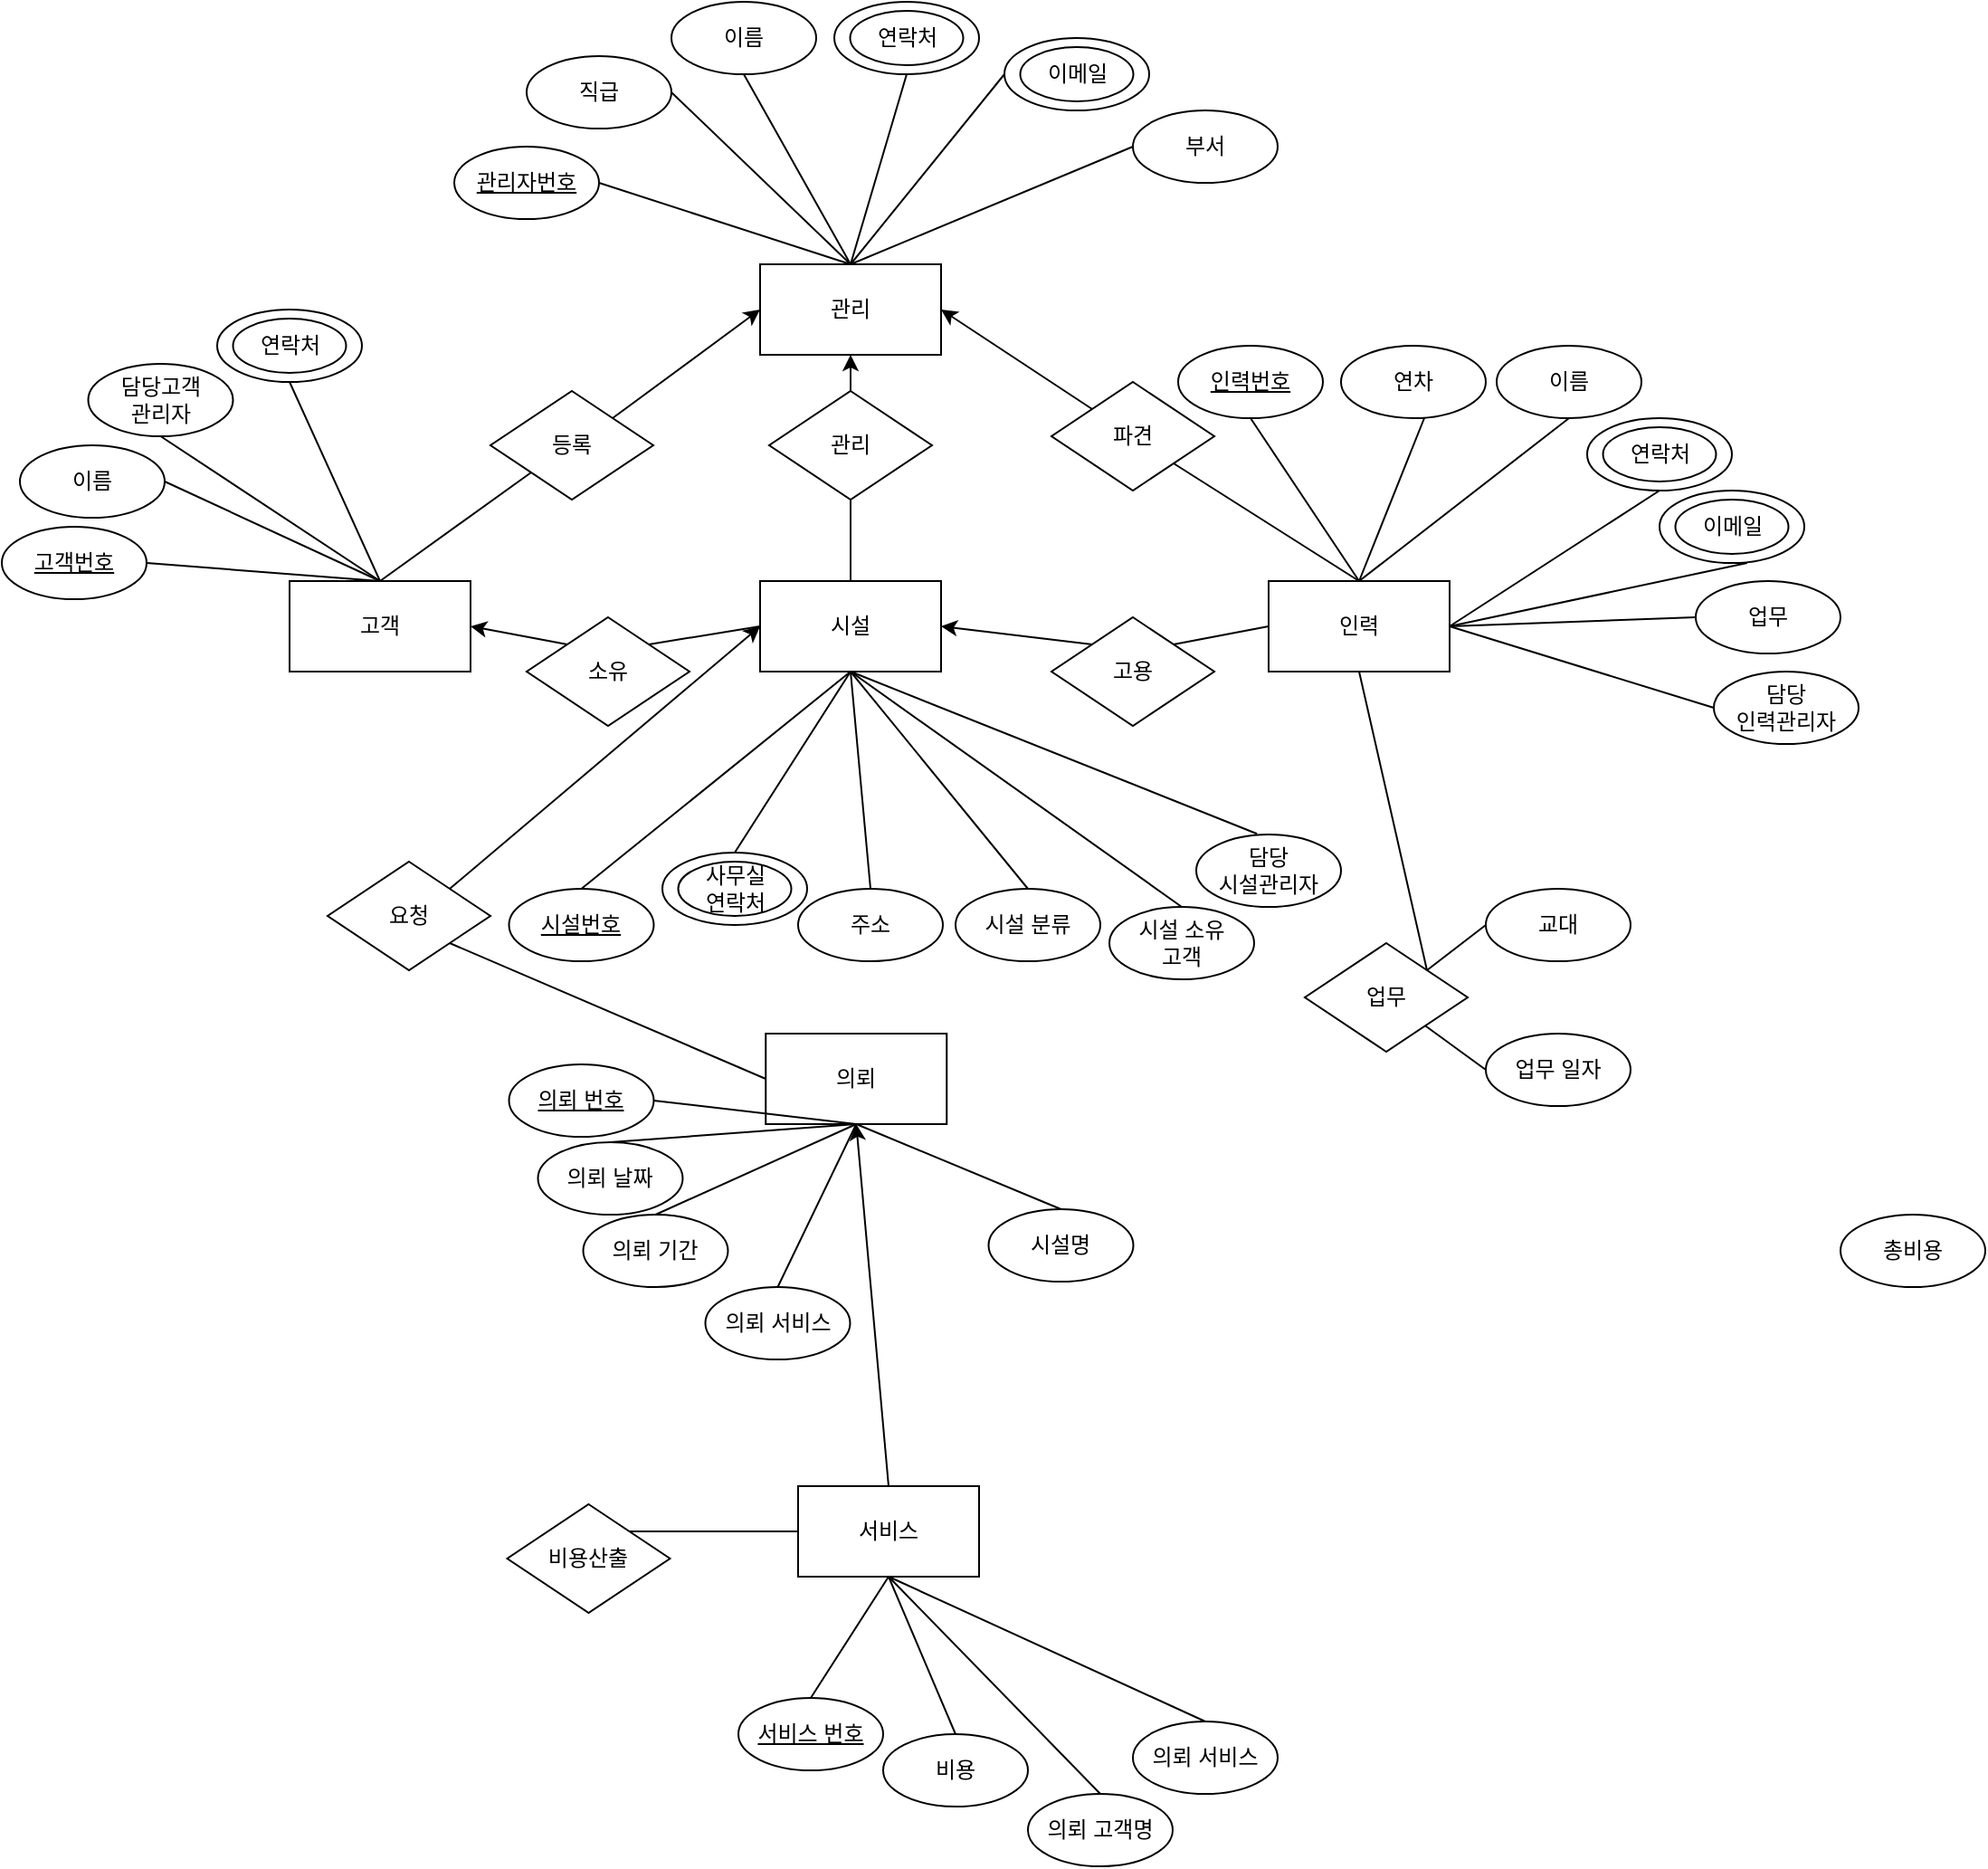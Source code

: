 <mxfile version="13.8.0" type="github">
  <diagram id="VaJ7-ko4y-uZnoXssvZx" name="Page-1">
    <mxGraphModel dx="1483" dy="829" grid="1" gridSize="10" guides="1" tooltips="1" connect="1" arrows="1" fold="1" page="1" pageScale="1" pageWidth="1169" pageHeight="1654" math="0" shadow="0">
      <root>
        <mxCell id="0" />
        <mxCell id="1" parent="0" />
        <mxCell id="TSpwij709v6648APm9oL-2" value="관리" style="rounded=0;whiteSpace=wrap;html=1;" parent="1" vertex="1">
          <mxGeometry x="469" y="205" width="100" height="50" as="geometry" />
        </mxCell>
        <mxCell id="TSpwij709v6648APm9oL-3" value="인력" style="rounded=0;whiteSpace=wrap;html=1;" parent="1" vertex="1">
          <mxGeometry x="750" y="380" width="100" height="50" as="geometry" />
        </mxCell>
        <mxCell id="TSpwij709v6648APm9oL-4" value="고객" style="rounded=0;whiteSpace=wrap;html=1;" parent="1" vertex="1">
          <mxGeometry x="209" y="380" width="100" height="50" as="geometry" />
        </mxCell>
        <mxCell id="TSpwij709v6648APm9oL-5" value="시설" style="rounded=0;whiteSpace=wrap;html=1;" parent="1" vertex="1">
          <mxGeometry x="469" y="380" width="100" height="50" as="geometry" />
        </mxCell>
        <mxCell id="TSpwij709v6648APm9oL-10" value="&lt;u&gt;관리자번호&lt;/u&gt;" style="ellipse;whiteSpace=wrap;html=1;" parent="1" vertex="1">
          <mxGeometry x="300" y="140" width="80" height="40" as="geometry" />
        </mxCell>
        <mxCell id="TSpwij709v6648APm9oL-14" value="이름" style="ellipse;whiteSpace=wrap;html=1;" parent="1" vertex="1">
          <mxGeometry x="420" y="60" width="80" height="40" as="geometry" />
        </mxCell>
        <mxCell id="TSpwij709v6648APm9oL-15" value="직급" style="ellipse;whiteSpace=wrap;html=1;" parent="1" vertex="1">
          <mxGeometry x="340" y="90" width="80" height="40" as="geometry" />
        </mxCell>
        <mxCell id="TSpwij709v6648APm9oL-16" value="" style="ellipse;whiteSpace=wrap;html=1;shadow=0;" parent="1" vertex="1">
          <mxGeometry x="510" y="60" width="80" height="40" as="geometry" />
        </mxCell>
        <mxCell id="TSpwij709v6648APm9oL-17" value="" style="ellipse;whiteSpace=wrap;html=1;" parent="1" vertex="1">
          <mxGeometry x="604" y="80" width="80" height="40" as="geometry" />
        </mxCell>
        <mxCell id="TSpwij709v6648APm9oL-20" value="부서" style="ellipse;whiteSpace=wrap;html=1;" parent="1" vertex="1">
          <mxGeometry x="675" y="120" width="80" height="40" as="geometry" />
        </mxCell>
        <mxCell id="TSpwij709v6648APm9oL-23" value="" style="endArrow=none;html=1;entryX=0.5;entryY=0;entryDx=0;entryDy=0;exitX=1;exitY=0.5;exitDx=0;exitDy=0;" parent="1" source="TSpwij709v6648APm9oL-10" target="TSpwij709v6648APm9oL-2" edge="1">
          <mxGeometry width="50" height="50" relative="1" as="geometry">
            <mxPoint x="379" y="235" as="sourcePoint" />
            <mxPoint x="679" y="285" as="targetPoint" />
          </mxGeometry>
        </mxCell>
        <mxCell id="TSpwij709v6648APm9oL-24" value="" style="endArrow=none;html=1;entryX=0.5;entryY=0;entryDx=0;entryDy=0;exitX=1;exitY=0.5;exitDx=0;exitDy=0;" parent="1" source="TSpwij709v6648APm9oL-15" target="TSpwij709v6648APm9oL-2" edge="1">
          <mxGeometry width="50" height="50" relative="1" as="geometry">
            <mxPoint x="399" y="180" as="sourcePoint" />
            <mxPoint x="489" y="175" as="targetPoint" />
          </mxGeometry>
        </mxCell>
        <mxCell id="TSpwij709v6648APm9oL-25" value="" style="endArrow=none;html=1;entryX=0.5;entryY=0;entryDx=0;entryDy=0;exitX=0.5;exitY=1;exitDx=0;exitDy=0;" parent="1" source="TSpwij709v6648APm9oL-14" target="TSpwij709v6648APm9oL-2" edge="1">
          <mxGeometry width="50" height="50" relative="1" as="geometry">
            <mxPoint x="409" y="135" as="sourcePoint" />
            <mxPoint x="489" y="180" as="targetPoint" />
          </mxGeometry>
        </mxCell>
        <mxCell id="TSpwij709v6648APm9oL-26" value="" style="endArrow=none;html=1;entryX=0.5;entryY=0;entryDx=0;entryDy=0;exitX=0.5;exitY=1;exitDx=0;exitDy=0;" parent="1" source="TSpwij709v6648APm9oL-16" target="TSpwij709v6648APm9oL-2" edge="1">
          <mxGeometry width="50" height="50" relative="1" as="geometry">
            <mxPoint x="429" y="115" as="sourcePoint" />
            <mxPoint x="489" y="210" as="targetPoint" />
          </mxGeometry>
        </mxCell>
        <mxCell id="TSpwij709v6648APm9oL-27" value="" style="endArrow=none;html=1;exitX=0;exitY=0.5;exitDx=0;exitDy=0;entryX=0.5;entryY=0;entryDx=0;entryDy=0;" parent="1" source="TSpwij709v6648APm9oL-17" target="TSpwij709v6648APm9oL-2" edge="1">
          <mxGeometry width="50" height="50" relative="1" as="geometry">
            <mxPoint x="519" y="115" as="sourcePoint" />
            <mxPoint x="609" y="205" as="targetPoint" />
          </mxGeometry>
        </mxCell>
        <mxCell id="TSpwij709v6648APm9oL-28" value="" style="endArrow=none;html=1;exitX=0;exitY=0.5;exitDx=0;exitDy=0;" parent="1" source="TSpwij709v6648APm9oL-20" edge="1">
          <mxGeometry width="50" height="50" relative="1" as="geometry">
            <mxPoint x="608.5" y="115" as="sourcePoint" />
            <mxPoint x="519" y="205" as="targetPoint" />
          </mxGeometry>
        </mxCell>
        <mxCell id="TSpwij709v6648APm9oL-30" value="이름" style="ellipse;whiteSpace=wrap;html=1;" parent="1" vertex="1">
          <mxGeometry x="60" y="305" width="80" height="40" as="geometry" />
        </mxCell>
        <mxCell id="TSpwij709v6648APm9oL-31" value="&lt;u&gt;고객번호&lt;/u&gt;" style="ellipse;whiteSpace=wrap;html=1;" parent="1" vertex="1">
          <mxGeometry x="50" y="350" width="80" height="40" as="geometry" />
        </mxCell>
        <mxCell id="TSpwij709v6648APm9oL-32" value="" style="ellipse;whiteSpace=wrap;html=1;" parent="1" vertex="1">
          <mxGeometry x="169" y="230" width="80" height="40" as="geometry" />
        </mxCell>
        <mxCell id="TSpwij709v6648APm9oL-33" value="담당고객&lt;br&gt;관리자" style="ellipse;whiteSpace=wrap;html=1;" parent="1" vertex="1">
          <mxGeometry x="97.75" y="260" width="80" height="40" as="geometry" />
        </mxCell>
        <mxCell id="TSpwij709v6648APm9oL-35" value="" style="endArrow=none;html=1;entryX=0.5;entryY=0;entryDx=0;entryDy=0;exitX=0.5;exitY=1;exitDx=0;exitDy=0;" parent="1" source="TSpwij709v6648APm9oL-32" target="TSpwij709v6648APm9oL-4" edge="1">
          <mxGeometry width="50" height="50" relative="1" as="geometry">
            <mxPoint x="299" y="515" as="sourcePoint" />
            <mxPoint x="259" y="370" as="targetPoint" />
          </mxGeometry>
        </mxCell>
        <mxCell id="TSpwij709v6648APm9oL-36" value="" style="endArrow=none;html=1;entryX=0.5;entryY=0;entryDx=0;entryDy=0;exitX=1;exitY=0.5;exitDx=0;exitDy=0;" parent="1" source="TSpwij709v6648APm9oL-31" target="TSpwij709v6648APm9oL-4" edge="1">
          <mxGeometry width="50" height="50" relative="1" as="geometry">
            <mxPoint x="149" y="420" as="sourcePoint" />
            <mxPoint x="259" y="370" as="targetPoint" />
          </mxGeometry>
        </mxCell>
        <mxCell id="TSpwij709v6648APm9oL-37" value="" style="endArrow=none;html=1;exitX=1;exitY=0.5;exitDx=0;exitDy=0;entryX=0.5;entryY=0;entryDx=0;entryDy=0;" parent="1" source="TSpwij709v6648APm9oL-30" target="TSpwij709v6648APm9oL-4" edge="1">
          <mxGeometry width="50" height="50" relative="1" as="geometry">
            <mxPoint x="139" y="370" as="sourcePoint" />
            <mxPoint x="259" y="370" as="targetPoint" />
          </mxGeometry>
        </mxCell>
        <mxCell id="TSpwij709v6648APm9oL-38" value="" style="endArrow=none;html=1;exitX=0.5;exitY=1;exitDx=0;exitDy=0;entryX=0.5;entryY=0;entryDx=0;entryDy=0;" parent="1" source="TSpwij709v6648APm9oL-33" target="TSpwij709v6648APm9oL-4" edge="1">
          <mxGeometry width="50" height="50" relative="1" as="geometry">
            <mxPoint x="559" y="355" as="sourcePoint" />
            <mxPoint x="259" y="370" as="targetPoint" />
          </mxGeometry>
        </mxCell>
        <mxCell id="TSpwij709v6648APm9oL-39" value="&lt;u&gt;인력번호&lt;/u&gt;" style="ellipse;whiteSpace=wrap;html=1;" parent="1" vertex="1">
          <mxGeometry x="700" y="250" width="80" height="40" as="geometry" />
        </mxCell>
        <mxCell id="TSpwij709v6648APm9oL-40" value="연차" style="ellipse;whiteSpace=wrap;html=1;" parent="1" vertex="1">
          <mxGeometry x="790" y="250" width="80" height="40" as="geometry" />
        </mxCell>
        <mxCell id="TSpwij709v6648APm9oL-41" value="이름" style="ellipse;whiteSpace=wrap;html=1;" parent="1" vertex="1">
          <mxGeometry x="876" y="250" width="80" height="40" as="geometry" />
        </mxCell>
        <mxCell id="TSpwij709v6648APm9oL-42" value="" style="ellipse;whiteSpace=wrap;html=1;" parent="1" vertex="1">
          <mxGeometry x="926" y="290" width="80" height="40" as="geometry" />
        </mxCell>
        <mxCell id="TSpwij709v6648APm9oL-43" value="" style="ellipse;whiteSpace=wrap;html=1;" parent="1" vertex="1">
          <mxGeometry x="966" y="330" width="80" height="40" as="geometry" />
        </mxCell>
        <mxCell id="TSpwij709v6648APm9oL-45" value="담당&lt;br&gt;인력관리자" style="ellipse;whiteSpace=wrap;html=1;" parent="1" vertex="1">
          <mxGeometry x="996" y="430" width="80" height="40" as="geometry" />
        </mxCell>
        <mxCell id="TSpwij709v6648APm9oL-46" value="" style="endArrow=none;html=1;entryX=0.5;entryY=1;entryDx=0;entryDy=0;exitX=0.5;exitY=0;exitDx=0;exitDy=0;" parent="1" source="TSpwij709v6648APm9oL-3" target="TSpwij709v6648APm9oL-39" edge="1">
          <mxGeometry width="50" height="50" relative="1" as="geometry">
            <mxPoint x="866" y="380" as="sourcePoint" />
            <mxPoint x="746" y="300" as="targetPoint" />
          </mxGeometry>
        </mxCell>
        <mxCell id="TSpwij709v6648APm9oL-47" value="" style="endArrow=none;html=1;entryX=0.5;entryY=1;entryDx=0;entryDy=0;" parent="1" edge="1">
          <mxGeometry width="50" height="50" relative="1" as="geometry">
            <mxPoint x="800" y="380" as="sourcePoint" />
            <mxPoint x="836" y="290" as="targetPoint" />
          </mxGeometry>
        </mxCell>
        <mxCell id="TSpwij709v6648APm9oL-48" value="" style="endArrow=none;html=1;entryX=0.5;entryY=1;entryDx=0;entryDy=0;exitX=0.5;exitY=0;exitDx=0;exitDy=0;" parent="1" source="TSpwij709v6648APm9oL-3" edge="1" target="TSpwij709v6648APm9oL-41">
          <mxGeometry width="50" height="50" relative="1" as="geometry">
            <mxPoint x="956" y="380" as="sourcePoint" />
            <mxPoint x="926" y="290" as="targetPoint" />
          </mxGeometry>
        </mxCell>
        <mxCell id="TSpwij709v6648APm9oL-49" value="" style="endArrow=none;html=1;entryX=0.5;entryY=1;entryDx=0;entryDy=0;exitX=1;exitY=0.5;exitDx=0;exitDy=0;" parent="1" source="TSpwij709v6648APm9oL-3" edge="1">
          <mxGeometry width="50" height="50" relative="1" as="geometry">
            <mxPoint x="916" y="400" as="sourcePoint" />
            <mxPoint x="966" y="330" as="targetPoint" />
          </mxGeometry>
        </mxCell>
        <mxCell id="TSpwij709v6648APm9oL-50" value="" style="endArrow=none;html=1;exitX=1;exitY=0.5;exitDx=0;exitDy=0;entryX=0.605;entryY=1;entryDx=0;entryDy=0;entryPerimeter=0;" parent="1" source="TSpwij709v6648APm9oL-3" target="TSpwij709v6648APm9oL-43" edge="1">
          <mxGeometry width="50" height="50" relative="1" as="geometry">
            <mxPoint x="956" y="442.5" as="sourcePoint" />
            <mxPoint x="1006" y="368" as="targetPoint" />
          </mxGeometry>
        </mxCell>
        <mxCell id="TSpwij709v6648APm9oL-52" value="" style="endArrow=none;html=1;entryX=0;entryY=0.5;entryDx=0;entryDy=0;exitX=1;exitY=0.5;exitDx=0;exitDy=0;" parent="1" source="TSpwij709v6648APm9oL-3" target="TSpwij709v6648APm9oL-45" edge="1">
          <mxGeometry width="50" height="50" relative="1" as="geometry">
            <mxPoint x="656" y="540" as="sourcePoint" />
            <mxPoint x="706" y="490" as="targetPoint" />
          </mxGeometry>
        </mxCell>
        <mxCell id="TSpwij709v6648APm9oL-53" value="&lt;u&gt;시설번호&lt;/u&gt;" style="ellipse;whiteSpace=wrap;html=1;" parent="1" vertex="1">
          <mxGeometry x="330.25" y="550" width="80" height="40" as="geometry" />
        </mxCell>
        <mxCell id="TSpwij709v6648APm9oL-54" value="" style="ellipse;whiteSpace=wrap;html=1;" parent="1" vertex="1">
          <mxGeometry x="415" y="530" width="80" height="40" as="geometry" />
        </mxCell>
        <mxCell id="TSpwij709v6648APm9oL-55" value="주소" style="ellipse;whiteSpace=wrap;html=1;" parent="1" vertex="1">
          <mxGeometry x="490" y="550" width="80" height="40" as="geometry" />
        </mxCell>
        <mxCell id="TSpwij709v6648APm9oL-56" value="시설 분류" style="ellipse;whiteSpace=wrap;html=1;" parent="1" vertex="1">
          <mxGeometry x="577" y="550" width="80" height="40" as="geometry" />
        </mxCell>
        <mxCell id="TSpwij709v6648APm9oL-57" value="시설 소유 &lt;br&gt;고객" style="ellipse;whiteSpace=wrap;html=1;" parent="1" vertex="1">
          <mxGeometry x="662" y="560" width="80" height="40" as="geometry" />
        </mxCell>
        <mxCell id="TSpwij709v6648APm9oL-58" value="담당&lt;br&gt;시설관리자" style="ellipse;whiteSpace=wrap;html=1;" parent="1" vertex="1">
          <mxGeometry x="710" y="520" width="80" height="40" as="geometry" />
        </mxCell>
        <mxCell id="TSpwij709v6648APm9oL-59" value="" style="endArrow=none;html=1;entryX=0.5;entryY=1;entryDx=0;entryDy=0;exitX=0.5;exitY=0;exitDx=0;exitDy=0;" parent="1" source="TSpwij709v6648APm9oL-53" target="TSpwij709v6648APm9oL-5" edge="1">
          <mxGeometry width="50" height="50" relative="1" as="geometry">
            <mxPoint x="300" y="500" as="sourcePoint" />
            <mxPoint x="350" y="450" as="targetPoint" />
          </mxGeometry>
        </mxCell>
        <mxCell id="TSpwij709v6648APm9oL-60" value="" style="endArrow=none;html=1;entryX=0.42;entryY=-0.01;entryDx=0;entryDy=0;exitX=0.5;exitY=1;exitDx=0;exitDy=0;entryPerimeter=0;" parent="1" source="TSpwij709v6648APm9oL-5" target="TSpwij709v6648APm9oL-58" edge="1">
          <mxGeometry width="50" height="50" relative="1" as="geometry">
            <mxPoint x="560" y="590" as="sourcePoint" />
            <mxPoint x="620" y="540" as="targetPoint" />
          </mxGeometry>
        </mxCell>
        <mxCell id="TSpwij709v6648APm9oL-61" value="" style="endArrow=none;html=1;entryX=0.5;entryY=1;entryDx=0;entryDy=0;exitX=0.5;exitY=0;exitDx=0;exitDy=0;" parent="1" source="TSpwij709v6648APm9oL-54" target="TSpwij709v6648APm9oL-5" edge="1">
          <mxGeometry width="50" height="50" relative="1" as="geometry">
            <mxPoint x="300" y="500" as="sourcePoint" />
            <mxPoint x="350" y="450" as="targetPoint" />
          </mxGeometry>
        </mxCell>
        <mxCell id="TSpwij709v6648APm9oL-62" value="" style="endArrow=none;html=1;entryX=0.5;entryY=0;entryDx=0;entryDy=0;exitX=0.5;exitY=1;exitDx=0;exitDy=0;" parent="1" source="TSpwij709v6648APm9oL-5" target="TSpwij709v6648APm9oL-55" edge="1">
          <mxGeometry width="50" height="50" relative="1" as="geometry">
            <mxPoint x="630" y="750" as="sourcePoint" />
            <mxPoint x="600" y="700" as="targetPoint" />
          </mxGeometry>
        </mxCell>
        <mxCell id="TSpwij709v6648APm9oL-63" value="" style="endArrow=none;html=1;entryX=0.5;entryY=0;entryDx=0;entryDy=0;exitX=0.5;exitY=1;exitDx=0;exitDy=0;" parent="1" source="TSpwij709v6648APm9oL-5" target="TSpwij709v6648APm9oL-56" edge="1">
          <mxGeometry width="50" height="50" relative="1" as="geometry">
            <mxPoint x="300" y="500" as="sourcePoint" />
            <mxPoint x="350" y="450" as="targetPoint" />
          </mxGeometry>
        </mxCell>
        <mxCell id="TSpwij709v6648APm9oL-64" value="" style="endArrow=none;html=1;entryX=0.5;entryY=0;entryDx=0;entryDy=0;exitX=0.5;exitY=1;exitDx=0;exitDy=0;" parent="1" source="TSpwij709v6648APm9oL-5" target="TSpwij709v6648APm9oL-57" edge="1">
          <mxGeometry width="50" height="50" relative="1" as="geometry">
            <mxPoint x="300" y="500" as="sourcePoint" />
            <mxPoint x="350" y="450" as="targetPoint" />
          </mxGeometry>
        </mxCell>
        <mxCell id="TSpwij709v6648APm9oL-71" value="비용" style="ellipse;whiteSpace=wrap;html=1;" parent="1" vertex="1">
          <mxGeometry x="537" y="1017" width="80" height="40" as="geometry" />
        </mxCell>
        <mxCell id="TSpwij709v6648APm9oL-72" value="의뢰 서비스" style="ellipse;whiteSpace=wrap;html=1;" parent="1" vertex="1">
          <mxGeometry x="438.75" y="770" width="80" height="40" as="geometry" />
        </mxCell>
        <mxCell id="TSpwij709v6648APm9oL-80" value="서비스" style="rounded=0;whiteSpace=wrap;html=1;" parent="1" vertex="1">
          <mxGeometry x="490" y="880" width="100" height="50" as="geometry" />
        </mxCell>
        <mxCell id="TSpwij709v6648APm9oL-85" value="" style="endArrow=none;html=1;entryX=0.5;entryY=1;entryDx=0;entryDy=0;exitX=0.5;exitY=0;exitDx=0;exitDy=0;" parent="1" source="TSpwij709v6648APm9oL-72" target="AAbf7MKVsrqDV965MfIS-45" edge="1">
          <mxGeometry width="50" height="50" relative="1" as="geometry">
            <mxPoint x="842.13" y="525" as="sourcePoint" />
            <mxPoint x="892.13" y="475" as="targetPoint" />
          </mxGeometry>
        </mxCell>
        <mxCell id="TSpwij709v6648APm9oL-86" value="" style="endArrow=none;html=1;entryX=0.5;entryY=0;entryDx=0;entryDy=0;exitX=0.5;exitY=1;exitDx=0;exitDy=0;" parent="1" source="TSpwij709v6648APm9oL-80" target="TSpwij709v6648APm9oL-71" edge="1">
          <mxGeometry width="50" height="50" relative="1" as="geometry">
            <mxPoint x="532" y="755" as="sourcePoint" />
            <mxPoint x="582" y="705" as="targetPoint" />
          </mxGeometry>
        </mxCell>
        <mxCell id="TSpwij709v6648APm9oL-88" value="의뢰 날짜" style="ellipse;whiteSpace=wrap;html=1;" parent="1" vertex="1">
          <mxGeometry x="346.25" y="690" width="80" height="40" as="geometry" />
        </mxCell>
        <mxCell id="TSpwij709v6648APm9oL-108" value="업무" style="ellipse;whiteSpace=wrap;html=1;" parent="1" vertex="1">
          <mxGeometry x="986" y="380" width="80" height="40" as="geometry" />
        </mxCell>
        <mxCell id="TSpwij709v6648APm9oL-109" value="" style="endArrow=none;html=1;entryX=1;entryY=0.5;entryDx=0;entryDy=0;exitX=0;exitY=0.5;exitDx=0;exitDy=0;" parent="1" source="TSpwij709v6648APm9oL-108" target="TSpwij709v6648APm9oL-3" edge="1">
          <mxGeometry width="50" height="50" relative="1" as="geometry">
            <mxPoint x="806" y="550" as="sourcePoint" />
            <mxPoint x="856" y="500" as="targetPoint" />
          </mxGeometry>
        </mxCell>
        <mxCell id="7XClBno-C3_MwLmugMre-7" value="이메일" style="ellipse;whiteSpace=wrap;html=1;shadow=0;gradientColor=none;fontFamily=Helvetica;" parent="1" vertex="1">
          <mxGeometry x="612.75" y="85" width="62.5" height="30" as="geometry" />
        </mxCell>
        <mxCell id="7XClBno-C3_MwLmugMre-8" value="연락처" style="ellipse;whiteSpace=wrap;html=1;shadow=0;gradientColor=none;fontFamily=Helvetica;" parent="1" vertex="1">
          <mxGeometry x="518.75" y="65" width="62.5" height="30" as="geometry" />
        </mxCell>
        <mxCell id="7XClBno-C3_MwLmugMre-11" value="이메일" style="ellipse;whiteSpace=wrap;html=1;shadow=0;gradientColor=none;fontFamily=Helvetica;" parent="1" vertex="1">
          <mxGeometry x="974.75" y="335" width="62.5" height="30" as="geometry" />
        </mxCell>
        <mxCell id="7XClBno-C3_MwLmugMre-12" value="연락처" style="ellipse;whiteSpace=wrap;html=1;shadow=0;gradientColor=none;fontFamily=Helvetica;" parent="1" vertex="1">
          <mxGeometry x="934.75" y="295" width="62.5" height="30" as="geometry" />
        </mxCell>
        <mxCell id="7XClBno-C3_MwLmugMre-13" value="연락처" style="ellipse;whiteSpace=wrap;html=1;shadow=0;gradientColor=none;fontFamily=Helvetica;" parent="1" vertex="1">
          <mxGeometry x="177.75" y="235" width="62.5" height="30" as="geometry" />
        </mxCell>
        <mxCell id="7XClBno-C3_MwLmugMre-14" value="사무실&lt;br&gt;연락처" style="ellipse;whiteSpace=wrap;html=1;shadow=0;gradientColor=none;fontFamily=Helvetica;" parent="1" vertex="1">
          <mxGeometry x="423.75" y="535" width="62.5" height="30" as="geometry" />
        </mxCell>
        <mxCell id="7XClBno-C3_MwLmugMre-16" value="등록" style="rhombus;whiteSpace=wrap;html=1;shadow=0;gradientColor=none;fontFamily=Helvetica;" parent="1" vertex="1">
          <mxGeometry x="320" y="275" width="90" height="60" as="geometry" />
        </mxCell>
        <mxCell id="7XClBno-C3_MwLmugMre-18" value="" style="endArrow=none;html=1;fontFamily=Helvetica;entryX=0;entryY=1;entryDx=0;entryDy=0;exitX=0.5;exitY=0;exitDx=0;exitDy=0;" parent="1" source="TSpwij709v6648APm9oL-4" target="7XClBno-C3_MwLmugMre-16" edge="1">
          <mxGeometry width="50" height="50" relative="1" as="geometry">
            <mxPoint x="470" y="440" as="sourcePoint" />
            <mxPoint x="520" y="390" as="targetPoint" />
          </mxGeometry>
        </mxCell>
        <mxCell id="7XClBno-C3_MwLmugMre-19" value="파견" style="rhombus;whiteSpace=wrap;html=1;shadow=0;gradientColor=none;fontFamily=Helvetica;" parent="1" vertex="1">
          <mxGeometry x="630" y="270" width="90" height="60" as="geometry" />
        </mxCell>
        <mxCell id="7XClBno-C3_MwLmugMre-21" value="" style="endArrow=classic;html=1;fontFamily=Helvetica;entryX=0;entryY=0.5;entryDx=0;entryDy=0;exitX=1;exitY=0;exitDx=0;exitDy=0;" parent="1" source="7XClBno-C3_MwLmugMre-16" target="TSpwij709v6648APm9oL-2" edge="1">
          <mxGeometry width="50" height="50" relative="1" as="geometry">
            <mxPoint x="550" y="200" as="sourcePoint" />
            <mxPoint x="600" y="150" as="targetPoint" />
          </mxGeometry>
        </mxCell>
        <mxCell id="7XClBno-C3_MwLmugMre-22" value="" style="endArrow=classic;html=1;fontFamily=Helvetica;entryX=1;entryY=0.5;entryDx=0;entryDy=0;exitX=0;exitY=0;exitDx=0;exitDy=0;" parent="1" source="7XClBno-C3_MwLmugMre-19" target="TSpwij709v6648APm9oL-2" edge="1">
          <mxGeometry width="50" height="50" relative="1" as="geometry">
            <mxPoint x="630" y="280" as="sourcePoint" />
            <mxPoint x="680" y="230" as="targetPoint" />
          </mxGeometry>
        </mxCell>
        <mxCell id="7XClBno-C3_MwLmugMre-23" value="" style="endArrow=none;html=1;fontFamily=Helvetica;entryX=0.5;entryY=0;entryDx=0;entryDy=0;exitX=1;exitY=1;exitDx=0;exitDy=0;" parent="1" source="7XClBno-C3_MwLmugMre-19" target="TSpwij709v6648APm9oL-3" edge="1">
          <mxGeometry width="50" height="50" relative="1" as="geometry">
            <mxPoint x="580" y="280" as="sourcePoint" />
            <mxPoint x="630" y="230" as="targetPoint" />
          </mxGeometry>
        </mxCell>
        <mxCell id="7XClBno-C3_MwLmugMre-24" value="관리" style="rhombus;whiteSpace=wrap;html=1;shadow=0;gradientColor=none;fontFamily=Helvetica;" parent="1" vertex="1">
          <mxGeometry x="474" y="275" width="90" height="60" as="geometry" />
        </mxCell>
        <mxCell id="7XClBno-C3_MwLmugMre-25" value="" style="endArrow=classic;html=1;fontFamily=Helvetica;entryX=0.5;entryY=1;entryDx=0;entryDy=0;exitX=0.5;exitY=0;exitDx=0;exitDy=0;" parent="1" source="7XClBno-C3_MwLmugMre-24" target="TSpwij709v6648APm9oL-2" edge="1">
          <mxGeometry width="50" height="50" relative="1" as="geometry">
            <mxPoint x="540" y="440" as="sourcePoint" />
            <mxPoint x="590" y="390" as="targetPoint" />
          </mxGeometry>
        </mxCell>
        <mxCell id="7XClBno-C3_MwLmugMre-26" value="" style="endArrow=none;html=1;fontFamily=Helvetica;entryX=0.5;entryY=1;entryDx=0;entryDy=0;exitX=0.5;exitY=0;exitDx=0;exitDy=0;" parent="1" source="TSpwij709v6648APm9oL-5" target="7XClBno-C3_MwLmugMre-24" edge="1">
          <mxGeometry width="50" height="50" relative="1" as="geometry">
            <mxPoint x="540" y="440" as="sourcePoint" />
            <mxPoint x="590" y="390" as="targetPoint" />
          </mxGeometry>
        </mxCell>
        <mxCell id="7XClBno-C3_MwLmugMre-27" value="소유" style="rhombus;whiteSpace=wrap;html=1;shadow=0;gradientColor=none;fontFamily=Helvetica;" parent="1" vertex="1">
          <mxGeometry x="340" y="400" width="90" height="60" as="geometry" />
        </mxCell>
        <mxCell id="7XClBno-C3_MwLmugMre-29" value="" style="endArrow=none;html=1;fontFamily=Helvetica;entryX=0;entryY=0.5;entryDx=0;entryDy=0;exitX=1;exitY=0;exitDx=0;exitDy=0;" parent="1" source="7XClBno-C3_MwLmugMre-27" target="TSpwij709v6648APm9oL-5" edge="1">
          <mxGeometry width="50" height="50" relative="1" as="geometry">
            <mxPoint x="540" y="600" as="sourcePoint" />
            <mxPoint x="590" y="550" as="targetPoint" />
          </mxGeometry>
        </mxCell>
        <mxCell id="7XClBno-C3_MwLmugMre-30" value="" style="endArrow=classic;html=1;fontFamily=Helvetica;entryX=1;entryY=0.5;entryDx=0;entryDy=0;exitX=0;exitY=0;exitDx=0;exitDy=0;" parent="1" source="7XClBno-C3_MwLmugMre-27" target="TSpwij709v6648APm9oL-4" edge="1">
          <mxGeometry width="50" height="50" relative="1" as="geometry">
            <mxPoint x="500" y="440" as="sourcePoint" />
            <mxPoint x="550" y="390" as="targetPoint" />
          </mxGeometry>
        </mxCell>
        <mxCell id="7XClBno-C3_MwLmugMre-36" value="고용" style="rhombus;whiteSpace=wrap;html=1;shadow=0;gradientColor=none;fontFamily=Helvetica;" parent="1" vertex="1">
          <mxGeometry x="630" y="400" width="90" height="60" as="geometry" />
        </mxCell>
        <mxCell id="7XClBno-C3_MwLmugMre-37" value="" style="endArrow=none;html=1;fontFamily=Helvetica;entryX=0;entryY=0.5;entryDx=0;entryDy=0;exitX=1;exitY=0;exitDx=0;exitDy=0;" parent="1" source="7XClBno-C3_MwLmugMre-36" target="TSpwij709v6648APm9oL-3" edge="1">
          <mxGeometry width="50" height="50" relative="1" as="geometry">
            <mxPoint x="500" y="500" as="sourcePoint" />
            <mxPoint x="550" y="450" as="targetPoint" />
          </mxGeometry>
        </mxCell>
        <mxCell id="7XClBno-C3_MwLmugMre-42" value="" style="endArrow=classic;html=1;fontFamily=Helvetica;entryX=1;entryY=0.5;entryDx=0;entryDy=0;exitX=0;exitY=0;exitDx=0;exitDy=0;" parent="1" source="7XClBno-C3_MwLmugMre-36" target="TSpwij709v6648APm9oL-5" edge="1">
          <mxGeometry width="50" height="50" relative="1" as="geometry">
            <mxPoint x="500" y="540" as="sourcePoint" />
            <mxPoint x="550" y="490" as="targetPoint" />
          </mxGeometry>
        </mxCell>
        <mxCell id="7XClBno-C3_MwLmugMre-43" value="업무" style="rhombus;whiteSpace=wrap;html=1;shadow=0;gradientColor=none;fontFamily=Helvetica;" parent="1" vertex="1">
          <mxGeometry x="770" y="580" width="90" height="60" as="geometry" />
        </mxCell>
        <mxCell id="AAbf7MKVsrqDV965MfIS-1" value="" style="endArrow=none;html=1;entryX=0.5;entryY=1;entryDx=0;entryDy=0;exitX=1;exitY=0;exitDx=0;exitDy=0;" edge="1" parent="1" source="7XClBno-C3_MwLmugMre-43" target="TSpwij709v6648APm9oL-3">
          <mxGeometry width="50" height="50" relative="1" as="geometry">
            <mxPoint x="540" y="440" as="sourcePoint" />
            <mxPoint x="590" y="390" as="targetPoint" />
          </mxGeometry>
        </mxCell>
        <mxCell id="AAbf7MKVsrqDV965MfIS-6" value="요청" style="rhombus;whiteSpace=wrap;html=1;shadow=0;gradientColor=none;fontFamily=Helvetica;" vertex="1" parent="1">
          <mxGeometry x="230" y="535" width="90" height="60" as="geometry" />
        </mxCell>
        <mxCell id="AAbf7MKVsrqDV965MfIS-17" value="의뢰 고객명" style="ellipse;whiteSpace=wrap;html=1;" vertex="1" parent="1">
          <mxGeometry x="617" y="1050" width="80" height="40" as="geometry" />
        </mxCell>
        <mxCell id="AAbf7MKVsrqDV965MfIS-20" value="의뢰 기간" style="ellipse;whiteSpace=wrap;html=1;" vertex="1" parent="1">
          <mxGeometry x="371.25" y="730" width="80" height="40" as="geometry" />
        </mxCell>
        <mxCell id="AAbf7MKVsrqDV965MfIS-21" value="" style="endArrow=none;html=1;entryX=0.5;entryY=0;entryDx=0;entryDy=0;exitX=0.5;exitY=1;exitDx=0;exitDy=0;" edge="1" parent="1" source="TSpwij709v6648APm9oL-80" target="AAbf7MKVsrqDV965MfIS-17">
          <mxGeometry width="50" height="50" relative="1" as="geometry">
            <mxPoint x="553" y="850" as="sourcePoint" />
            <mxPoint x="603" y="800" as="targetPoint" />
          </mxGeometry>
        </mxCell>
        <mxCell id="AAbf7MKVsrqDV965MfIS-22" value="서비스 번호" style="ellipse;whiteSpace=wrap;html=1;fontStyle=4" vertex="1" parent="1">
          <mxGeometry x="457" y="997" width="80" height="40" as="geometry" />
        </mxCell>
        <mxCell id="AAbf7MKVsrqDV965MfIS-23" value="" style="endArrow=none;html=1;entryX=0.5;entryY=1;entryDx=0;entryDy=0;exitX=0.5;exitY=0;exitDx=0;exitDy=0;" edge="1" parent="1" source="AAbf7MKVsrqDV965MfIS-22" target="TSpwij709v6648APm9oL-80">
          <mxGeometry width="50" height="50" relative="1" as="geometry">
            <mxPoint x="523" y="770" as="sourcePoint" />
            <mxPoint x="573" y="720" as="targetPoint" />
          </mxGeometry>
        </mxCell>
        <mxCell id="AAbf7MKVsrqDV965MfIS-25" value="" style="endArrow=none;html=1;entryX=0.5;entryY=0;entryDx=0;entryDy=0;exitX=0.5;exitY=1;exitDx=0;exitDy=0;" edge="1" parent="1" source="AAbf7MKVsrqDV965MfIS-45" target="AAbf7MKVsrqDV965MfIS-20">
          <mxGeometry width="50" height="50" relative="1" as="geometry">
            <mxPoint x="863.13" y="580" as="sourcePoint" />
            <mxPoint x="913.13" y="530" as="targetPoint" />
          </mxGeometry>
        </mxCell>
        <mxCell id="AAbf7MKVsrqDV965MfIS-32" value="" style="endArrow=none;html=1;exitX=0;exitY=0.5;exitDx=0;exitDy=0;" edge="1" parent="1" source="AAbf7MKVsrqDV965MfIS-42" target="7XClBno-C3_MwLmugMre-43">
          <mxGeometry width="50" height="50" relative="1" as="geometry">
            <mxPoint x="617" y="385" as="sourcePoint" />
            <mxPoint x="670" y="450" as="targetPoint" />
          </mxGeometry>
        </mxCell>
        <mxCell id="AAbf7MKVsrqDV965MfIS-35" value="시설명" style="ellipse;whiteSpace=wrap;html=1;" vertex="1" parent="1">
          <mxGeometry x="595.25" y="727" width="80" height="40" as="geometry" />
        </mxCell>
        <mxCell id="AAbf7MKVsrqDV965MfIS-38" value="" style="endArrow=none;html=1;entryX=0.5;entryY=1;entryDx=0;entryDy=0;exitX=0.5;exitY=0;exitDx=0;exitDy=0;" edge="1" parent="1" source="AAbf7MKVsrqDV965MfIS-35" target="AAbf7MKVsrqDV965MfIS-45">
          <mxGeometry width="50" height="50" relative="1" as="geometry">
            <mxPoint x="903.13" y="580" as="sourcePoint" />
            <mxPoint x="953.13" y="530" as="targetPoint" />
          </mxGeometry>
        </mxCell>
        <mxCell id="AAbf7MKVsrqDV965MfIS-41" value="교대" style="ellipse;whiteSpace=wrap;html=1;" vertex="1" parent="1">
          <mxGeometry x="870" y="550" width="80" height="40" as="geometry" />
        </mxCell>
        <mxCell id="AAbf7MKVsrqDV965MfIS-42" value="업무 일자" style="ellipse;whiteSpace=wrap;html=1;" vertex="1" parent="1">
          <mxGeometry x="870" y="630" width="80" height="40" as="geometry" />
        </mxCell>
        <mxCell id="AAbf7MKVsrqDV965MfIS-43" value="" style="endArrow=none;html=1;entryX=0;entryY=0.5;entryDx=0;entryDy=0;exitX=1;exitY=0;exitDx=0;exitDy=0;" edge="1" parent="1" source="7XClBno-C3_MwLmugMre-43" target="AAbf7MKVsrqDV965MfIS-41">
          <mxGeometry width="50" height="50" relative="1" as="geometry">
            <mxPoint x="540" y="580" as="sourcePoint" />
            <mxPoint x="590" y="530" as="targetPoint" />
          </mxGeometry>
        </mxCell>
        <mxCell id="AAbf7MKVsrqDV965MfIS-44" value="총비용" style="ellipse;whiteSpace=wrap;html=1;" vertex="1" parent="1">
          <mxGeometry x="1066" y="730" width="80" height="40" as="geometry" />
        </mxCell>
        <mxCell id="AAbf7MKVsrqDV965MfIS-45" value="의뢰" style="rounded=0;whiteSpace=wrap;html=1;" vertex="1" parent="1">
          <mxGeometry x="472.13" y="630" width="100" height="50" as="geometry" />
        </mxCell>
        <mxCell id="AAbf7MKVsrqDV965MfIS-48" value="" style="endArrow=classic;html=1;entryX=0;entryY=0.5;entryDx=0;entryDy=0;exitX=1;exitY=0;exitDx=0;exitDy=0;" edge="1" parent="1" source="AAbf7MKVsrqDV965MfIS-6" target="TSpwij709v6648APm9oL-5">
          <mxGeometry width="50" height="50" relative="1" as="geometry">
            <mxPoint x="560" y="480" as="sourcePoint" />
            <mxPoint x="610" y="430" as="targetPoint" />
          </mxGeometry>
        </mxCell>
        <mxCell id="AAbf7MKVsrqDV965MfIS-49" value="비용산출" style="rhombus;whiteSpace=wrap;html=1;shadow=0;gradientColor=none;fontFamily=Helvetica;" vertex="1" parent="1">
          <mxGeometry x="329.25" y="890" width="90" height="60" as="geometry" />
        </mxCell>
        <mxCell id="AAbf7MKVsrqDV965MfIS-50" value="의뢰 번호" style="ellipse;whiteSpace=wrap;html=1;fontStyle=4" vertex="1" parent="1">
          <mxGeometry x="330.25" y="647" width="80" height="40" as="geometry" />
        </mxCell>
        <mxCell id="AAbf7MKVsrqDV965MfIS-51" value="" style="endArrow=none;html=1;entryX=0.5;entryY=1;entryDx=0;entryDy=0;exitX=1;exitY=0.5;exitDx=0;exitDy=0;" edge="1" parent="1" source="AAbf7MKVsrqDV965MfIS-50" target="AAbf7MKVsrqDV965MfIS-45">
          <mxGeometry width="50" height="50" relative="1" as="geometry">
            <mxPoint x="883.13" y="480" as="sourcePoint" />
            <mxPoint x="933.13" y="430" as="targetPoint" />
          </mxGeometry>
        </mxCell>
        <mxCell id="AAbf7MKVsrqDV965MfIS-52" value="의뢰 서비스" style="ellipse;whiteSpace=wrap;html=1;" vertex="1" parent="1">
          <mxGeometry x="675" y="1010" width="80" height="40" as="geometry" />
        </mxCell>
        <mxCell id="AAbf7MKVsrqDV965MfIS-55" value="" style="endArrow=none;html=1;entryX=1;entryY=0;entryDx=0;entryDy=0;exitX=0;exitY=0.5;exitDx=0;exitDy=0;" edge="1" parent="1" source="TSpwij709v6648APm9oL-80" target="AAbf7MKVsrqDV965MfIS-49">
          <mxGeometry width="50" height="50" relative="1" as="geometry">
            <mxPoint x="573" y="770" as="sourcePoint" />
            <mxPoint x="623" y="720" as="targetPoint" />
          </mxGeometry>
        </mxCell>
        <mxCell id="AAbf7MKVsrqDV965MfIS-56" value="" style="endArrow=classic;html=1;entryX=0.5;entryY=1;entryDx=0;entryDy=0;exitX=0.5;exitY=0;exitDx=0;exitDy=0;" edge="1" parent="1" source="TSpwij709v6648APm9oL-80" target="AAbf7MKVsrqDV965MfIS-45">
          <mxGeometry width="50" height="50" relative="1" as="geometry">
            <mxPoint x="674.88" y="905" as="sourcePoint" />
            <mxPoint x="933.13" y="490" as="targetPoint" />
          </mxGeometry>
        </mxCell>
        <mxCell id="AAbf7MKVsrqDV965MfIS-57" value="" style="endArrow=none;html=1;entryX=0.5;entryY=1;entryDx=0;entryDy=0;exitX=0.5;exitY=0;exitDx=0;exitDy=0;" edge="1" parent="1" source="TSpwij709v6648APm9oL-88" target="AAbf7MKVsrqDV965MfIS-45">
          <mxGeometry width="50" height="50" relative="1" as="geometry">
            <mxPoint x="833.13" y="590" as="sourcePoint" />
            <mxPoint x="883.13" y="540" as="targetPoint" />
          </mxGeometry>
        </mxCell>
        <mxCell id="AAbf7MKVsrqDV965MfIS-58" value="" style="endArrow=none;html=1;entryX=0.5;entryY=0;entryDx=0;entryDy=0;exitX=0.5;exitY=1;exitDx=0;exitDy=0;" edge="1" parent="1" source="TSpwij709v6648APm9oL-80" target="AAbf7MKVsrqDV965MfIS-52">
          <mxGeometry width="50" height="50" relative="1" as="geometry">
            <mxPoint x="723" y="650" as="sourcePoint" />
            <mxPoint x="773" y="600" as="targetPoint" />
          </mxGeometry>
        </mxCell>
        <mxCell id="AAbf7MKVsrqDV965MfIS-60" value="" style="endArrow=none;html=1;entryX=1;entryY=1;entryDx=0;entryDy=0;exitX=0;exitY=0.5;exitDx=0;exitDy=0;" edge="1" parent="1" source="AAbf7MKVsrqDV965MfIS-45" target="AAbf7MKVsrqDV965MfIS-6">
          <mxGeometry width="50" height="50" relative="1" as="geometry">
            <mxPoint x="560" y="710" as="sourcePoint" />
            <mxPoint x="610" y="660" as="targetPoint" />
          </mxGeometry>
        </mxCell>
      </root>
    </mxGraphModel>
  </diagram>
</mxfile>
